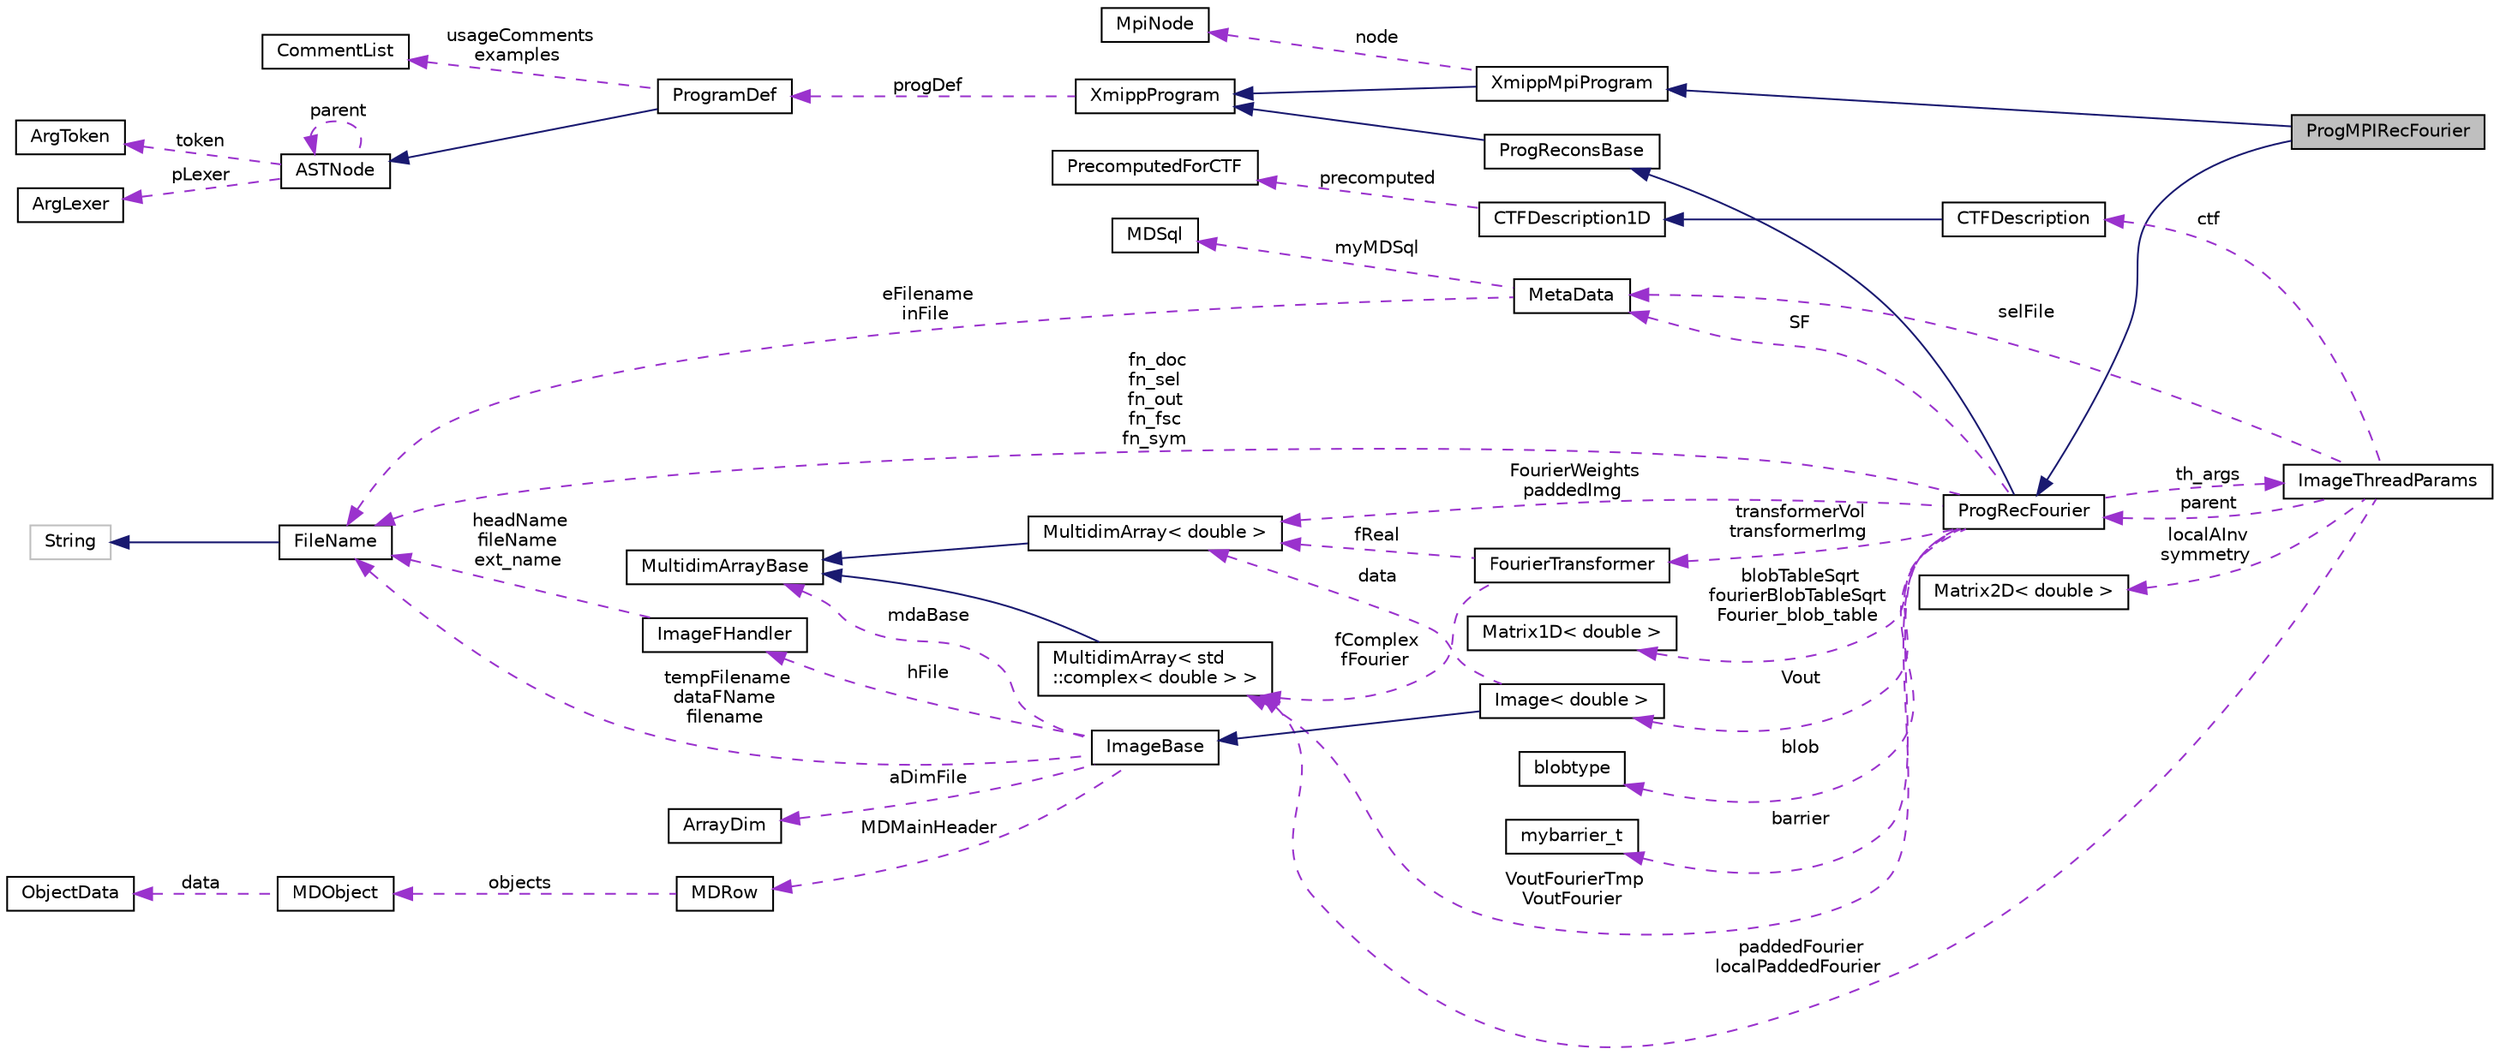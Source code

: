 digraph "ProgMPIRecFourier"
{
  edge [fontname="Helvetica",fontsize="10",labelfontname="Helvetica",labelfontsize="10"];
  node [fontname="Helvetica",fontsize="10",shape=record];
  rankdir="LR";
  Node5 [label="ProgMPIRecFourier",height=0.2,width=0.4,color="black", fillcolor="grey75", style="filled", fontcolor="black"];
  Node6 -> Node5 [dir="back",color="midnightblue",fontsize="10",style="solid",fontname="Helvetica"];
  Node6 [label="ProgRecFourier",height=0.2,width=0.4,color="black", fillcolor="white", style="filled",URL="$classProgRecFourier.html"];
  Node7 -> Node6 [dir="back",color="midnightblue",fontsize="10",style="solid",fontname="Helvetica"];
  Node7 [label="ProgReconsBase",height=0.2,width=0.4,color="black", fillcolor="white", style="filled",URL="$classProgReconsBase.html"];
  Node8 -> Node7 [dir="back",color="midnightblue",fontsize="10",style="solid",fontname="Helvetica"];
  Node8 [label="XmippProgram",height=0.2,width=0.4,color="black", fillcolor="white", style="filled",URL="$classXmippProgram.html"];
  Node9 -> Node8 [dir="back",color="darkorchid3",fontsize="10",style="dashed",label=" progDef" ,fontname="Helvetica"];
  Node9 [label="ProgramDef",height=0.2,width=0.4,color="black", fillcolor="white", style="filled",URL="$classProgramDef.html"];
  Node10 -> Node9 [dir="back",color="midnightblue",fontsize="10",style="solid",fontname="Helvetica"];
  Node10 [label="ASTNode",height=0.2,width=0.4,color="black", fillcolor="white", style="filled",URL="$classASTNode.html"];
  Node11 -> Node10 [dir="back",color="darkorchid3",fontsize="10",style="dashed",label=" token" ,fontname="Helvetica"];
  Node11 [label="ArgToken",height=0.2,width=0.4,color="black", fillcolor="white", style="filled",URL="$classArgToken.html"];
  Node12 -> Node10 [dir="back",color="darkorchid3",fontsize="10",style="dashed",label=" pLexer" ,fontname="Helvetica"];
  Node12 [label="ArgLexer",height=0.2,width=0.4,color="black", fillcolor="white", style="filled",URL="$classArgLexer.html"];
  Node10 -> Node10 [dir="back",color="darkorchid3",fontsize="10",style="dashed",label=" parent" ,fontname="Helvetica"];
  Node13 -> Node9 [dir="back",color="darkorchid3",fontsize="10",style="dashed",label=" usageComments\nexamples" ,fontname="Helvetica"];
  Node13 [label="CommentList",height=0.2,width=0.4,color="black", fillcolor="white", style="filled",URL="$classCommentList.html"];
  Node14 -> Node6 [dir="back",color="darkorchid3",fontsize="10",style="dashed",label=" SF" ,fontname="Helvetica"];
  Node14 [label="MetaData",height=0.2,width=0.4,color="black", fillcolor="white", style="filled",URL="$classMetaData.html"];
  Node15 -> Node14 [dir="back",color="darkorchid3",fontsize="10",style="dashed",label=" myMDSql" ,fontname="Helvetica"];
  Node15 [label="MDSql",height=0.2,width=0.4,color="black", fillcolor="white", style="filled",URL="$classMDSql.html"];
  Node16 -> Node14 [dir="back",color="darkorchid3",fontsize="10",style="dashed",label=" eFilename\ninFile" ,fontname="Helvetica"];
  Node16 [label="FileName",height=0.2,width=0.4,color="black", fillcolor="white", style="filled",URL="$classFileName.html"];
  Node17 -> Node16 [dir="back",color="midnightblue",fontsize="10",style="solid",fontname="Helvetica"];
  Node17 [label="String",height=0.2,width=0.4,color="grey75", fillcolor="white", style="filled"];
  Node18 -> Node6 [dir="back",color="darkorchid3",fontsize="10",style="dashed",label=" transformerVol\ntransformerImg" ,fontname="Helvetica"];
  Node18 [label="FourierTransformer",height=0.2,width=0.4,color="black", fillcolor="white", style="filled",URL="$classFourierTransformer.html"];
  Node19 -> Node18 [dir="back",color="darkorchid3",fontsize="10",style="dashed",label=" fReal" ,fontname="Helvetica"];
  Node19 [label="MultidimArray\< double \>",height=0.2,width=0.4,color="black", fillcolor="white", style="filled",URL="$classMultidimArray.html"];
  Node20 -> Node19 [dir="back",color="midnightblue",fontsize="10",style="solid",fontname="Helvetica"];
  Node20 [label="MultidimArrayBase",height=0.2,width=0.4,color="black", fillcolor="white", style="filled",URL="$classMultidimArrayBase.html"];
  Node21 -> Node18 [dir="back",color="darkorchid3",fontsize="10",style="dashed",label=" fComplex\nfFourier" ,fontname="Helvetica"];
  Node21 [label="MultidimArray\< std\l::complex\< double \> \>",height=0.2,width=0.4,color="black", fillcolor="white", style="filled",URL="$classMultidimArray.html"];
  Node20 -> Node21 [dir="back",color="midnightblue",fontsize="10",style="solid",fontname="Helvetica"];
  Node22 -> Node6 [dir="back",color="darkorchid3",fontsize="10",style="dashed",label=" blob" ,fontname="Helvetica"];
  Node22 [label="blobtype",height=0.2,width=0.4,color="black", fillcolor="white", style="filled",URL="$structblobtype.html"];
  Node23 -> Node6 [dir="back",color="darkorchid3",fontsize="10",style="dashed",label=" barrier" ,fontname="Helvetica"];
  Node23 [label="mybarrier_t",height=0.2,width=0.4,color="black", fillcolor="white", style="filled",URL="$structmybarrier__t.html"];
  Node24 -> Node6 [dir="back",color="darkorchid3",fontsize="10",style="dashed",label=" Vout" ,fontname="Helvetica"];
  Node24 [label="Image\< double \>",height=0.2,width=0.4,color="black", fillcolor="white", style="filled",URL="$classImage.html"];
  Node25 -> Node24 [dir="back",color="midnightblue",fontsize="10",style="solid",fontname="Helvetica"];
  Node25 [label="ImageBase",height=0.2,width=0.4,color="black", fillcolor="white", style="filled",URL="$classImageBase.html",tooltip="Image base class. "];
  Node20 -> Node25 [dir="back",color="darkorchid3",fontsize="10",style="dashed",label=" mdaBase" ,fontname="Helvetica"];
  Node26 -> Node25 [dir="back",color="darkorchid3",fontsize="10",style="dashed",label=" hFile" ,fontname="Helvetica"];
  Node26 [label="ImageFHandler",height=0.2,width=0.4,color="black", fillcolor="white", style="filled",URL="$structImageFHandler.html"];
  Node16 -> Node26 [dir="back",color="darkorchid3",fontsize="10",style="dashed",label=" headName\nfileName\next_name" ,fontname="Helvetica"];
  Node27 -> Node25 [dir="back",color="darkorchid3",fontsize="10",style="dashed",label=" MDMainHeader" ,fontname="Helvetica"];
  Node27 [label="MDRow",height=0.2,width=0.4,color="black", fillcolor="white", style="filled",URL="$classMDRow.html"];
  Node28 -> Node27 [dir="back",color="darkorchid3",fontsize="10",style="dashed",label=" objects" ,fontname="Helvetica"];
  Node28 [label="MDObject",height=0.2,width=0.4,color="black", fillcolor="white", style="filled",URL="$classMDObject.html"];
  Node29 -> Node28 [dir="back",color="darkorchid3",fontsize="10",style="dashed",label=" data" ,fontname="Helvetica"];
  Node29 [label="ObjectData",height=0.2,width=0.4,color="black", fillcolor="white", style="filled",URL="$unionObjectData.html"];
  Node30 -> Node25 [dir="back",color="darkorchid3",fontsize="10",style="dashed",label=" aDimFile" ,fontname="Helvetica"];
  Node30 [label="ArrayDim",height=0.2,width=0.4,color="black", fillcolor="white", style="filled",URL="$structArrayDim.html"];
  Node16 -> Node25 [dir="back",color="darkorchid3",fontsize="10",style="dashed",label=" tempFilename\ndataFName\nfilename" ,fontname="Helvetica"];
  Node19 -> Node24 [dir="back",color="darkorchid3",fontsize="10",style="dashed",label=" data" ,fontname="Helvetica"];
  Node31 -> Node6 [dir="back",color="darkorchid3",fontsize="10",style="dashed",label=" blobTableSqrt\nfourierBlobTableSqrt\nFourier_blob_table" ,fontname="Helvetica"];
  Node31 [label="Matrix1D\< double \>",height=0.2,width=0.4,color="black", fillcolor="white", style="filled",URL="$classMatrix1D.html"];
  Node19 -> Node6 [dir="back",color="darkorchid3",fontsize="10",style="dashed",label=" FourierWeights\npaddedImg" ,fontname="Helvetica"];
  Node21 -> Node6 [dir="back",color="darkorchid3",fontsize="10",style="dashed",label=" VoutFourierTmp\nVoutFourier" ,fontname="Helvetica"];
  Node32 -> Node6 [dir="back",color="darkorchid3",fontsize="10",style="dashed",label=" th_args" ,fontname="Helvetica"];
  Node32 [label="ImageThreadParams",height=0.2,width=0.4,color="black", fillcolor="white", style="filled",URL="$structImageThreadParams.html"];
  Node14 -> Node32 [dir="back",color="darkorchid3",fontsize="10",style="dashed",label=" selFile" ,fontname="Helvetica"];
  Node33 -> Node32 [dir="back",color="darkorchid3",fontsize="10",style="dashed",label=" ctf" ,fontname="Helvetica"];
  Node33 [label="CTFDescription",height=0.2,width=0.4,color="black", fillcolor="white", style="filled",URL="$classCTFDescription.html"];
  Node34 -> Node33 [dir="back",color="midnightblue",fontsize="10",style="solid",fontname="Helvetica"];
  Node34 [label="CTFDescription1D",height=0.2,width=0.4,color="black", fillcolor="white", style="filled",URL="$classCTFDescription1D.html"];
  Node35 -> Node34 [dir="back",color="darkorchid3",fontsize="10",style="dashed",label=" precomputed" ,fontname="Helvetica"];
  Node35 [label="PrecomputedForCTF",height=0.2,width=0.4,color="black", fillcolor="white", style="filled",URL="$classPrecomputedForCTF.html"];
  Node36 -> Node32 [dir="back",color="darkorchid3",fontsize="10",style="dashed",label=" localAInv\nsymmetry" ,fontname="Helvetica"];
  Node36 [label="Matrix2D\< double \>",height=0.2,width=0.4,color="black", fillcolor="white", style="filled",URL="$classMatrix2D.html"];
  Node6 -> Node32 [dir="back",color="darkorchid3",fontsize="10",style="dashed",label=" parent" ,fontname="Helvetica"];
  Node21 -> Node32 [dir="back",color="darkorchid3",fontsize="10",style="dashed",label=" paddedFourier\nlocalPaddedFourier" ,fontname="Helvetica"];
  Node16 -> Node6 [dir="back",color="darkorchid3",fontsize="10",style="dashed",label=" fn_doc\nfn_sel\nfn_out\nfn_fsc\nfn_sym" ,fontname="Helvetica"];
  Node37 -> Node5 [dir="back",color="midnightblue",fontsize="10",style="solid",fontname="Helvetica"];
  Node37 [label="XmippMpiProgram",height=0.2,width=0.4,color="black", fillcolor="white", style="filled",URL="$classXmippMpiProgram.html"];
  Node8 -> Node37 [dir="back",color="midnightblue",fontsize="10",style="solid",fontname="Helvetica"];
  Node38 -> Node37 [dir="back",color="darkorchid3",fontsize="10",style="dashed",label=" node" ,fontname="Helvetica"];
  Node38 [label="MpiNode",height=0.2,width=0.4,color="black", fillcolor="white", style="filled",URL="$classMpiNode.html"];
}
